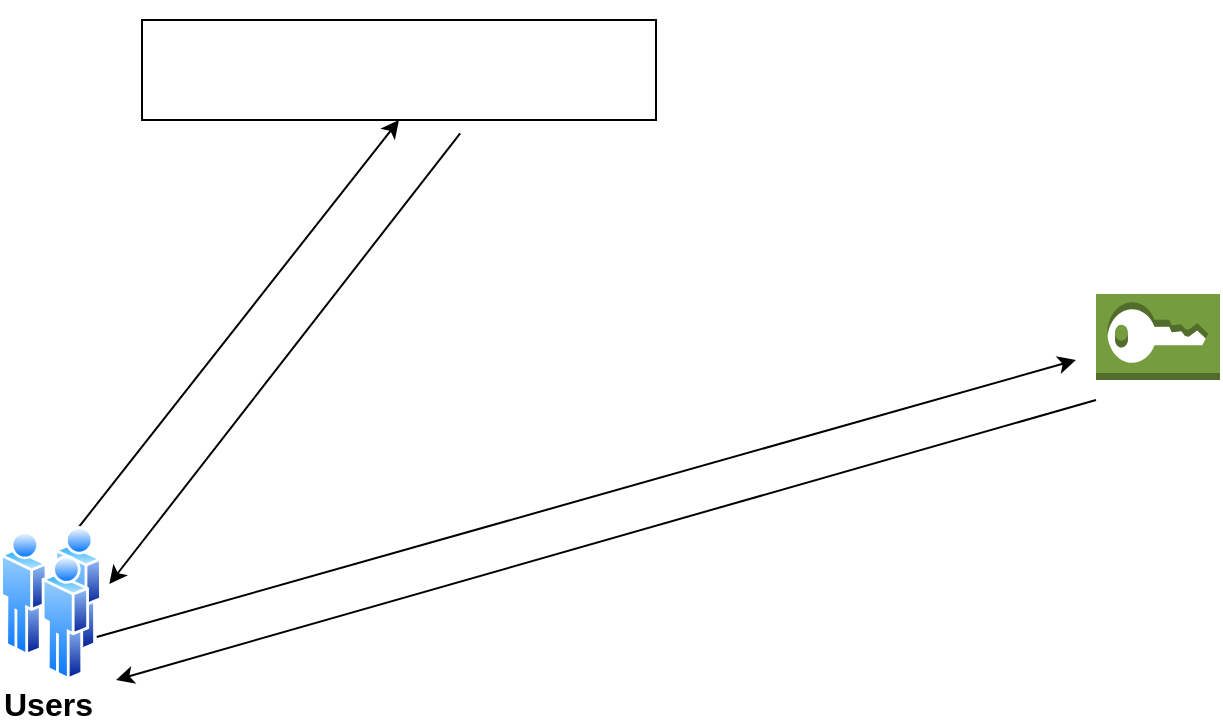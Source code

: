 <mxfile version="11.2.5" type="github" pages="1"><diagram id="92TK9ZJMxSElrLkwnCSG" name="Page-1"><mxGraphModel dx="782" dy="471" grid="1" gridSize="10" guides="1" tooltips="1" connect="1" arrows="1" fold="1" page="1" pageScale="1" pageWidth="850" pageHeight="1100" math="0" shadow="0"><root><mxCell id="0"/><mxCell id="1" parent="0"/><mxCell id="Jir1Uex4Tl5-Vo3YAvc0-17" style="edgeStyle=none;rounded=0;orthogonalLoop=1;jettySize=auto;html=1;" edge="1" parent="1"><mxGeometry relative="1" as="geometry"><mxPoint x="80" y="360" as="targetPoint"/><mxPoint x="570" y="220" as="sourcePoint"/></mxGeometry></mxCell><mxCell id="Jir1Uex4Tl5-Vo3YAvc0-1" value="" style="outlineConnect=0;dashed=0;verticalLabelPosition=bottom;verticalAlign=top;align=center;html=1;shape=mxgraph.aws3.sts;fillColor=#759C3E;gradientColor=none;" vertex="1" parent="1"><mxGeometry x="570" y="167" width="62" height="43" as="geometry"/></mxCell><mxCell id="Jir1Uex4Tl5-Vo3YAvc0-8" style="rounded=0;orthogonalLoop=1;jettySize=auto;html=1;exitX=0.75;exitY=0;exitDx=0;exitDy=0;entryX=0.5;entryY=1;entryDx=0;entryDy=0;" edge="1" parent="1" source="Jir1Uex4Tl5-Vo3YAvc0-2" target="Jir1Uex4Tl5-Vo3YAvc0-7"><mxGeometry relative="1" as="geometry"/></mxCell><mxCell id="Jir1Uex4Tl5-Vo3YAvc0-15" style="edgeStyle=none;rounded=0;orthogonalLoop=1;jettySize=auto;html=1;exitX=1;exitY=0.75;exitDx=0;exitDy=0;" edge="1" parent="1" source="Jir1Uex4Tl5-Vo3YAvc0-2"><mxGeometry relative="1" as="geometry"><mxPoint x="560" y="200" as="targetPoint"/></mxGeometry></mxCell><mxCell id="Jir1Uex4Tl5-Vo3YAvc0-2" value="" style="aspect=fixed;perimeter=ellipsePerimeter;html=1;align=center;shadow=0;dashed=0;spacingTop=3;image;image=img/lib/active_directory/users.svg;" vertex="1" parent="1"><mxGeometry x="22" y="283" width="51" height="77" as="geometry"/></mxCell><mxCell id="Jir1Uex4Tl5-Vo3YAvc0-3" value="" style="shape=image;html=1;verticalAlign=top;verticalLabelPosition=bottom;labelBackgroundColor=#ffffff;imageAspect=0;aspect=fixed;image=https://cdn1.iconfinder.com/data/icons/company-identity/100/new-google-favicon-128.png" vertex="1" parent="1"><mxGeometry x="190" y="40" width="40" height="40" as="geometry"/></mxCell><mxCell id="Jir1Uex4Tl5-Vo3YAvc0-4" value="" style="shape=image;html=1;verticalAlign=top;verticalLabelPosition=bottom;labelBackgroundColor=#ffffff;imageAspect=0;aspect=fixed;image=https://cdn1.iconfinder.com/data/icons/company-identity/100/new-twitter-logo-vector-128.png" vertex="1" parent="1"><mxGeometry x="230" y="41" width="38" height="38" as="geometry"/></mxCell><mxCell id="Jir1Uex4Tl5-Vo3YAvc0-5" value="" style="shape=image;html=1;verticalAlign=top;verticalLabelPosition=bottom;labelBackgroundColor=#ffffff;imageAspect=0;aspect=fixed;image=https://cdn1.iconfinder.com/data/icons/company-identity/100/apple-classic-logo-vector-128.png" vertex="1" parent="1"><mxGeometry x="280" y="41" width="40" height="40" as="geometry"/></mxCell><mxCell id="Jir1Uex4Tl5-Vo3YAvc0-6" value="" style="shape=image;html=1;verticalAlign=top;verticalLabelPosition=bottom;labelBackgroundColor=#ffffff;imageAspect=0;aspect=fixed;image=https://cdn1.iconfinder.com/data/icons/company-identity/100/amazon-logo-vector-128.png" vertex="1" parent="1"><mxGeometry x="110" y="20" width="80" height="80" as="geometry"/></mxCell><mxCell id="Jir1Uex4Tl5-Vo3YAvc0-11" style="edgeStyle=none;rounded=0;orthogonalLoop=1;jettySize=auto;html=1;exitX=0.619;exitY=1.133;exitDx=0;exitDy=0;entryX=1.072;entryY=0.377;entryDx=0;entryDy=0;entryPerimeter=0;exitPerimeter=0;" edge="1" parent="1" source="Jir1Uex4Tl5-Vo3YAvc0-7" target="Jir1Uex4Tl5-Vo3YAvc0-2"><mxGeometry relative="1" as="geometry"><mxPoint x="100" y="280" as="targetPoint"/></mxGeometry></mxCell><mxCell id="Jir1Uex4Tl5-Vo3YAvc0-7" value="" style="rounded=0;whiteSpace=wrap;html=1;fillColor=none;" vertex="1" parent="1"><mxGeometry x="93" y="30" width="257" height="50" as="geometry"/></mxCell><mxCell id="Jir1Uex4Tl5-Vo3YAvc0-9" value="Users&amp;nbsp;" style="text;html=1;resizable=0;points=[];autosize=1;align=left;verticalAlign=top;spacingTop=-4;fontStyle=1;strokeWidth=5;fontSize=16;" vertex="1" parent="1"><mxGeometry x="22" y="360" width="50" height="20" as="geometry"/></mxCell><mxCell id="Jir1Uex4Tl5-Vo3YAvc0-10" value="" style="shape=image;html=1;verticalAlign=top;verticalLabelPosition=bottom;labelBackgroundColor=#ffffff;imageAspect=0;aspect=fixed;image=https://cdn3.iconfinder.com/data/icons/letters-and-numbers-1/32/number_1_blue-128.png;fillColor=none;" vertex="1" parent="1"><mxGeometry x="100" y="141" width="29" height="29" as="geometry"/></mxCell><mxCell id="Jir1Uex4Tl5-Vo3YAvc0-14" value="" style="shape=image;html=1;verticalAlign=top;verticalLabelPosition=bottom;labelBackgroundColor=#ffffff;imageAspect=0;aspect=fixed;image=https://cdn3.iconfinder.com/data/icons/letters-and-numbers-1/32/number_2_blue-128.png;fillColor=none;" vertex="1" parent="1"><mxGeometry x="182" y="187.5" width="28" height="28" as="geometry"/></mxCell><mxCell id="Jir1Uex4Tl5-Vo3YAvc0-16" value="" style="shape=image;html=1;verticalAlign=top;verticalLabelPosition=bottom;labelBackgroundColor=#ffffff;imageAspect=0;aspect=fixed;image=https://cdn3.iconfinder.com/data/icons/letters-and-numbers-1/32/number_3_blue-128.png;fillColor=none;" vertex="1" parent="1"><mxGeometry x="383" y="218" width="26" height="26" as="geometry"/></mxCell><mxCell id="Jir1Uex4Tl5-Vo3YAvc0-18" value="" style="shape=image;html=1;verticalAlign=top;verticalLabelPosition=bottom;labelBackgroundColor=#ffffff;imageAspect=0;aspect=fixed;image=https://cdn3.iconfinder.com/data/icons/letters-and-numbers-1/32/number_4_blue-128.png;fillColor=none;" vertex="1" parent="1"><mxGeometry x="385" y="270" width="30" height="30" as="geometry"/></mxCell></root></mxGraphModel></diagram></mxfile>